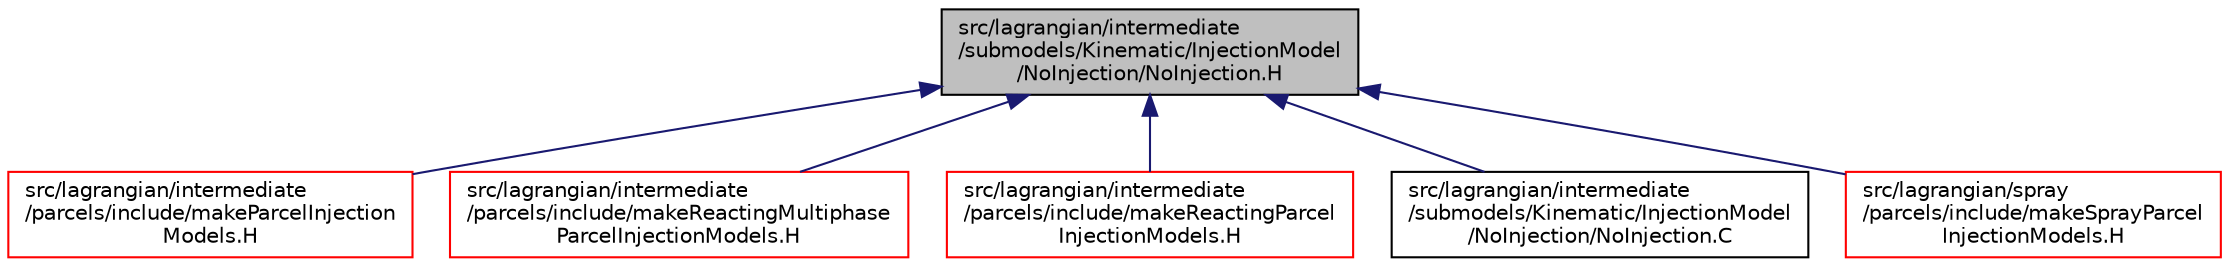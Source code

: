 digraph "src/lagrangian/intermediate/submodels/Kinematic/InjectionModel/NoInjection/NoInjection.H"
{
  bgcolor="transparent";
  edge [fontname="Helvetica",fontsize="10",labelfontname="Helvetica",labelfontsize="10"];
  node [fontname="Helvetica",fontsize="10",shape=record];
  Node1 [label="src/lagrangian/intermediate\l/submodels/Kinematic/InjectionModel\l/NoInjection/NoInjection.H",height=0.2,width=0.4,color="black", fillcolor="grey75", style="filled", fontcolor="black"];
  Node1 -> Node2 [dir="back",color="midnightblue",fontsize="10",style="solid",fontname="Helvetica"];
  Node2 [label="src/lagrangian/intermediate\l/parcels/include/makeParcelInjection\lModels.H",height=0.2,width=0.4,color="red",URL="$a06646.html"];
  Node1 -> Node3 [dir="back",color="midnightblue",fontsize="10",style="solid",fontname="Helvetica"];
  Node3 [label="src/lagrangian/intermediate\l/parcels/include/makeReactingMultiphase\lParcelInjectionModels.H",height=0.2,width=0.4,color="red",URL="$a06652.html"];
  Node1 -> Node4 [dir="back",color="midnightblue",fontsize="10",style="solid",fontname="Helvetica"];
  Node4 [label="src/lagrangian/intermediate\l/parcels/include/makeReactingParcel\lInjectionModels.H",height=0.2,width=0.4,color="red",URL="$a06656.html"];
  Node1 -> Node5 [dir="back",color="midnightblue",fontsize="10",style="solid",fontname="Helvetica"];
  Node5 [label="src/lagrangian/intermediate\l/submodels/Kinematic/InjectionModel\l/NoInjection/NoInjection.C",height=0.2,width=0.4,color="black",URL="$a06791.html"];
  Node1 -> Node6 [dir="back",color="midnightblue",fontsize="10",style="solid",fontname="Helvetica"];
  Node6 [label="src/lagrangian/spray\l/parcels/include/makeSprayParcel\lInjectionModels.H",height=0.2,width=0.4,color="red",URL="$a07098.html"];
}
